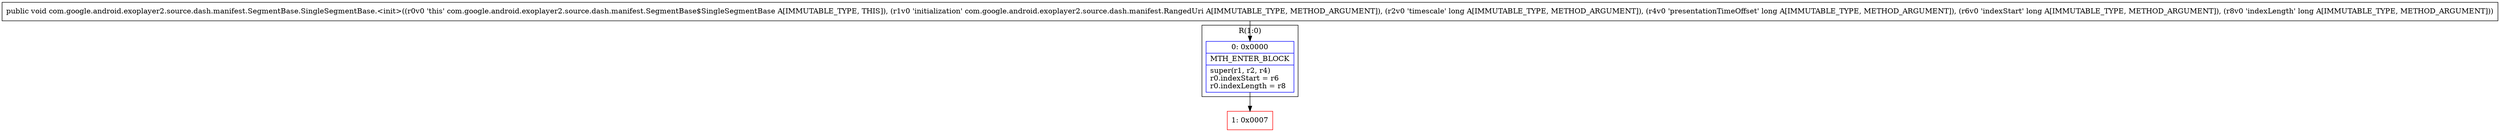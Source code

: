 digraph "CFG forcom.google.android.exoplayer2.source.dash.manifest.SegmentBase.SingleSegmentBase.\<init\>(Lcom\/google\/android\/exoplayer2\/source\/dash\/manifest\/RangedUri;JJJJ)V" {
subgraph cluster_Region_1047385345 {
label = "R(1:0)";
node [shape=record,color=blue];
Node_0 [shape=record,label="{0\:\ 0x0000|MTH_ENTER_BLOCK\l|super(r1, r2, r4)\lr0.indexStart = r6\lr0.indexLength = r8\l}"];
}
Node_1 [shape=record,color=red,label="{1\:\ 0x0007}"];
MethodNode[shape=record,label="{public void com.google.android.exoplayer2.source.dash.manifest.SegmentBase.SingleSegmentBase.\<init\>((r0v0 'this' com.google.android.exoplayer2.source.dash.manifest.SegmentBase$SingleSegmentBase A[IMMUTABLE_TYPE, THIS]), (r1v0 'initialization' com.google.android.exoplayer2.source.dash.manifest.RangedUri A[IMMUTABLE_TYPE, METHOD_ARGUMENT]), (r2v0 'timescale' long A[IMMUTABLE_TYPE, METHOD_ARGUMENT]), (r4v0 'presentationTimeOffset' long A[IMMUTABLE_TYPE, METHOD_ARGUMENT]), (r6v0 'indexStart' long A[IMMUTABLE_TYPE, METHOD_ARGUMENT]), (r8v0 'indexLength' long A[IMMUTABLE_TYPE, METHOD_ARGUMENT])) }"];
MethodNode -> Node_0;
Node_0 -> Node_1;
}

